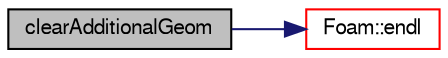 digraph "clearAdditionalGeom"
{
  bgcolor="transparent";
  edge [fontname="FreeSans",fontsize="10",labelfontname="FreeSans",labelfontsize="10"];
  node [fontname="FreeSans",fontsize="10",shape=record];
  rankdir="LR";
  Node27820 [label="clearAdditionalGeom",height=0.2,width=0.4,color="black", fillcolor="grey75", style="filled", fontcolor="black"];
  Node27820 -> Node27821 [color="midnightblue",fontsize="10",style="solid",fontname="FreeSans"];
  Node27821 [label="Foam::endl",height=0.2,width=0.4,color="red",URL="$a21124.html#a2db8fe02a0d3909e9351bb4275b23ce4",tooltip="Add newline and flush stream. "];
}
